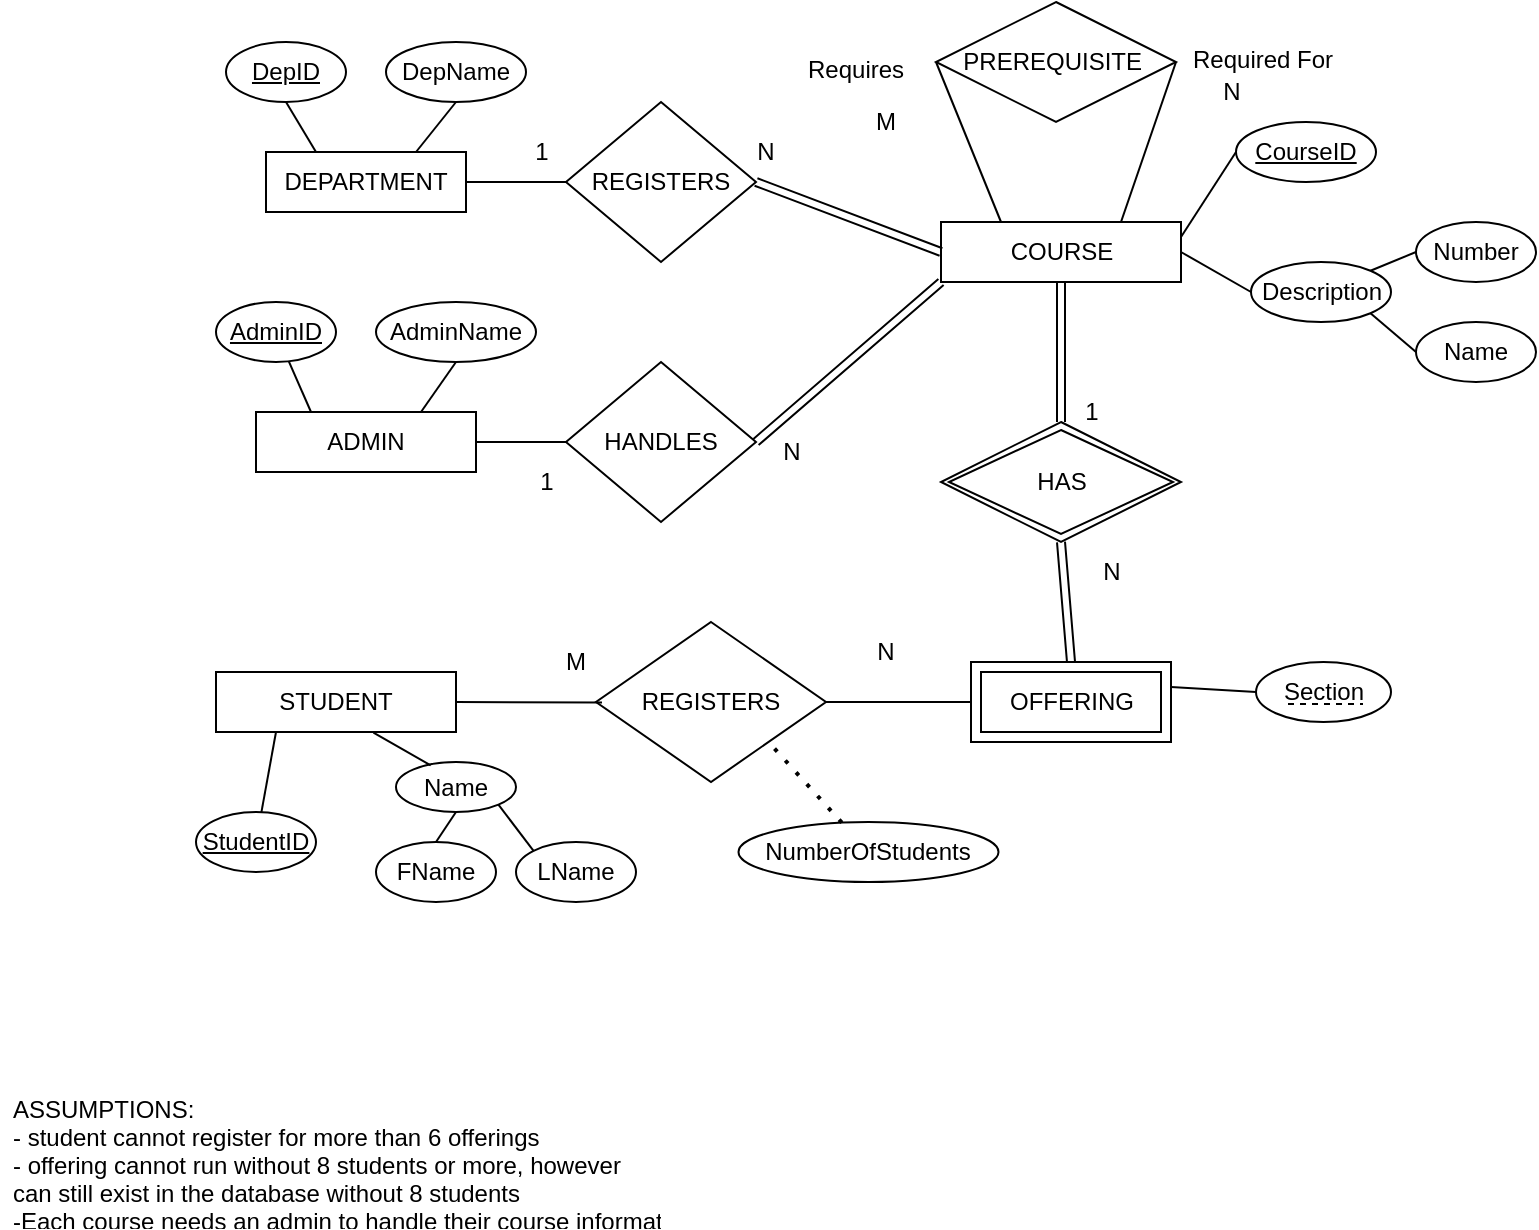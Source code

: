 <mxfile version="20.6.0" type="device"><diagram id="Jwyi4W7dqsdxZ-hLe8Ct" name="Page-1"><mxGraphModel dx="1955" dy="974" grid="1" gridSize="10" guides="1" tooltips="1" connect="1" arrows="1" fold="1" page="1" pageScale="1" pageWidth="850" pageHeight="1100" math="0" shadow="0"><root><mxCell id="0"/><mxCell id="1" parent="0"/><mxCell id="THnXxhQ0MhFMHhrLHTMq-2" value="STUDENT" style="rounded=0;whiteSpace=wrap;html=1;" parent="1" vertex="1"><mxGeometry x="140" y="465" width="120" height="30" as="geometry"/></mxCell><mxCell id="THnXxhQ0MhFMHhrLHTMq-6" value="&lt;u&gt;StudentID&lt;/u&gt;" style="ellipse;whiteSpace=wrap;html=1;" parent="1" vertex="1"><mxGeometry x="130" y="535" width="60" height="30" as="geometry"/></mxCell><mxCell id="THnXxhQ0MhFMHhrLHTMq-7" value="Name" style="ellipse;whiteSpace=wrap;html=1;" parent="1" vertex="1"><mxGeometry x="230" y="510" width="60" height="25" as="geometry"/></mxCell><mxCell id="THnXxhQ0MhFMHhrLHTMq-29" value="" style="endArrow=none;html=1;rounded=0;exitX=0.25;exitY=1;exitDx=0;exitDy=0;" parent="1" source="THnXxhQ0MhFMHhrLHTMq-2" target="THnXxhQ0MhFMHhrLHTMq-6" edge="1"><mxGeometry width="50" height="50" relative="1" as="geometry"><mxPoint x="170" y="510" as="sourcePoint"/><mxPoint x="170" y="570" as="targetPoint"/></mxGeometry></mxCell><mxCell id="THnXxhQ0MhFMHhrLHTMq-30" value="" style="endArrow=none;html=1;rounded=0;exitX=0.656;exitY=1.011;exitDx=0;exitDy=0;exitPerimeter=0;entryX=0.289;entryY=0.067;entryDx=0;entryDy=0;entryPerimeter=0;" parent="1" source="THnXxhQ0MhFMHhrLHTMq-2" edge="1" target="THnXxhQ0MhFMHhrLHTMq-7"><mxGeometry width="50" height="50" relative="1" as="geometry"><mxPoint x="170" y="465" as="sourcePoint"/><mxPoint x="230" y="430" as="targetPoint"/></mxGeometry></mxCell><mxCell id="THnXxhQ0MhFMHhrLHTMq-33" value="REGISTERS" style="rhombus;whiteSpace=wrap;html=1;" parent="1" vertex="1"><mxGeometry x="330" y="440" width="115" height="80" as="geometry"/></mxCell><mxCell id="THnXxhQ0MhFMHhrLHTMq-34" value="" style="endArrow=none;html=1;rounded=0;exitX=1;exitY=0.5;exitDx=0;exitDy=0;entryX=0.026;entryY=0.503;entryDx=0;entryDy=0;entryPerimeter=0;" parent="1" source="THnXxhQ0MhFMHhrLHTMq-2" target="THnXxhQ0MhFMHhrLHTMq-33" edge="1"><mxGeometry width="50" height="50" relative="1" as="geometry"><mxPoint x="450.63" y="604.94" as="sourcePoint"/><mxPoint x="459.38" y="434.94" as="targetPoint"/></mxGeometry></mxCell><mxCell id="THnXxhQ0MhFMHhrLHTMq-35" value="" style="endArrow=none;html=1;rounded=0;exitX=1;exitY=0.5;exitDx=0;exitDy=0;entryX=0;entryY=0.5;entryDx=0;entryDy=0;" parent="1" source="THnXxhQ0MhFMHhrLHTMq-33" target="THnXxhQ0MhFMHhrLHTMq-81" edge="1"><mxGeometry width="50" height="50" relative="1" as="geometry"><mxPoint x="450.63" y="604.94" as="sourcePoint"/><mxPoint x="532.5" y="530" as="targetPoint"/></mxGeometry></mxCell><mxCell id="THnXxhQ0MhFMHhrLHTMq-65" value="M" style="text;html=1;strokeColor=none;fillColor=none;align=center;verticalAlign=middle;whiteSpace=wrap;rounded=0;" parent="1" vertex="1"><mxGeometry x="290" y="445" width="60" height="30" as="geometry"/></mxCell><mxCell id="THnXxhQ0MhFMHhrLHTMq-66" value="N" style="text;html=1;strokeColor=none;fillColor=none;align=center;verticalAlign=middle;whiteSpace=wrap;rounded=0;" parent="1" vertex="1"><mxGeometry x="445" y="440" width="60" height="30" as="geometry"/></mxCell><mxCell id="THnXxhQ0MhFMHhrLHTMq-70" value="LName" style="ellipse;whiteSpace=wrap;html=1;" parent="1" vertex="1"><mxGeometry x="290" y="550" width="60" height="30" as="geometry"/></mxCell><mxCell id="THnXxhQ0MhFMHhrLHTMq-71" value="FName" style="ellipse;whiteSpace=wrap;html=1;" parent="1" vertex="1"><mxGeometry x="220" y="550" width="60" height="30" as="geometry"/></mxCell><mxCell id="THnXxhQ0MhFMHhrLHTMq-72" value="" style="endArrow=none;html=1;rounded=0;entryX=0;entryY=0;entryDx=0;entryDy=0;exitX=1;exitY=1;exitDx=0;exitDy=0;" parent="1" source="THnXxhQ0MhFMHhrLHTMq-7" target="THnXxhQ0MhFMHhrLHTMq-70" edge="1"><mxGeometry width="50" height="50" relative="1" as="geometry"><mxPoint x="240" y="560" as="sourcePoint"/><mxPoint x="260" y="605" as="targetPoint"/></mxGeometry></mxCell><mxCell id="THnXxhQ0MhFMHhrLHTMq-73" value="" style="endArrow=none;html=1;rounded=0;exitX=0.5;exitY=1;exitDx=0;exitDy=0;entryX=0.5;entryY=0;entryDx=0;entryDy=0;" parent="1" source="THnXxhQ0MhFMHhrLHTMq-7" edge="1" target="THnXxhQ0MhFMHhrLHTMq-71"><mxGeometry width="50" height="50" relative="1" as="geometry"><mxPoint x="251.9" y="575.33" as="sourcePoint"/><mxPoint x="280" y="545" as="targetPoint"/></mxGeometry></mxCell><mxCell id="THnXxhQ0MhFMHhrLHTMq-81" value="OFFERING" style="shape=ext;margin=3;double=1;whiteSpace=wrap;html=1;align=center;shadow=0;" parent="1" vertex="1"><mxGeometry x="517.5" y="460" width="100" height="40" as="geometry"/></mxCell><mxCell id="THnXxhQ0MhFMHhrLHTMq-83" value="COURSE" style="rounded=0;whiteSpace=wrap;html=1;" parent="1" vertex="1"><mxGeometry x="502.5" y="240" width="120" height="30" as="geometry"/></mxCell><mxCell id="THnXxhQ0MhFMHhrLHTMq-85" value="" style="endArrow=none;html=1;rounded=0;exitX=0.5;exitY=1;exitDx=0;exitDy=0;entryX=0.5;entryY=0;entryDx=0;entryDy=0;shape=link;" parent="1" source="THnXxhQ0MhFMHhrLHTMq-83" target="THnXxhQ0MhFMHhrLHTMq-87" edge="1"><mxGeometry width="50" height="50" relative="1" as="geometry"><mxPoint x="700" y="380.0" as="sourcePoint"/><mxPoint x="562.5" y="325.0" as="targetPoint"/></mxGeometry></mxCell><mxCell id="THnXxhQ0MhFMHhrLHTMq-86" value="" style="endArrow=none;html=1;rounded=0;exitX=0.5;exitY=1;exitDx=0;exitDy=0;entryX=0.5;entryY=0;entryDx=0;entryDy=0;shape=link;" parent="1" source="THnXxhQ0MhFMHhrLHTMq-87" target="THnXxhQ0MhFMHhrLHTMq-81" edge="1"><mxGeometry width="50" height="50" relative="1" as="geometry"><mxPoint x="562.5" y="405.0" as="sourcePoint"/><mxPoint x="572.5" y="335.0" as="targetPoint"/></mxGeometry></mxCell><mxCell id="THnXxhQ0MhFMHhrLHTMq-87" value="HAS" style="shape=rhombus;double=1;perimeter=rhombusPerimeter;whiteSpace=wrap;html=1;align=center;shadow=0;" parent="1" vertex="1"><mxGeometry x="502.5" y="340" width="120" height="60" as="geometry"/></mxCell><mxCell id="THnXxhQ0MhFMHhrLHTMq-91" value="" style="endArrow=none;html=1;rounded=0;exitX=0;exitY=0.5;exitDx=0;exitDy=0;entryX=0.25;entryY=0;entryDx=0;entryDy=0;" parent="1" source="THnXxhQ0MhFMHhrLHTMq-93" target="THnXxhQ0MhFMHhrLHTMq-83" edge="1"><mxGeometry width="50" height="50" relative="1" as="geometry"><mxPoint x="495" y="162.5" as="sourcePoint"/><mxPoint x="572.5" y="350.0" as="targetPoint"/></mxGeometry></mxCell><mxCell id="THnXxhQ0MhFMHhrLHTMq-92" value="" style="endArrow=none;html=1;rounded=0;exitX=1;exitY=0.5;exitDx=0;exitDy=0;entryX=0.75;entryY=0;entryDx=0;entryDy=0;" parent="1" source="THnXxhQ0MhFMHhrLHTMq-93" target="THnXxhQ0MhFMHhrLHTMq-83" edge="1"><mxGeometry width="50" height="50" relative="1" as="geometry"><mxPoint x="625" y="162.5" as="sourcePoint"/><mxPoint x="542.5" y="250.0" as="targetPoint"/></mxGeometry></mxCell><mxCell id="THnXxhQ0MhFMHhrLHTMq-93" value="PREREQUISITE&amp;nbsp;" style="shape=rhombus;perimeter=rhombusPerimeter;whiteSpace=wrap;html=1;align=center;shadow=0;" parent="1" vertex="1"><mxGeometry x="500" y="130" width="120" height="60" as="geometry"/></mxCell><mxCell id="THnXxhQ0MhFMHhrLHTMq-94" value="M" style="text;html=1;strokeColor=none;fillColor=none;align=center;verticalAlign=middle;whiteSpace=wrap;rounded=0;" parent="1" vertex="1"><mxGeometry x="445" y="175" width="60" height="30" as="geometry"/></mxCell><mxCell id="THnXxhQ0MhFMHhrLHTMq-95" value="N" style="text;html=1;strokeColor=none;fillColor=none;align=center;verticalAlign=middle;whiteSpace=wrap;rounded=0;" parent="1" vertex="1"><mxGeometry x="617.5" y="160" width="60" height="30" as="geometry"/></mxCell><mxCell id="THnXxhQ0MhFMHhrLHTMq-97" value="1" style="text;html=1;strokeColor=none;fillColor=none;align=center;verticalAlign=middle;whiteSpace=wrap;rounded=0;" parent="1" vertex="1"><mxGeometry x="547.5" y="320" width="60" height="30" as="geometry"/></mxCell><mxCell id="THnXxhQ0MhFMHhrLHTMq-98" value="N" style="text;html=1;strokeColor=none;fillColor=none;align=center;verticalAlign=middle;whiteSpace=wrap;rounded=0;" parent="1" vertex="1"><mxGeometry x="557.5" y="400" width="60" height="30" as="geometry"/></mxCell><mxCell id="THnXxhQ0MhFMHhrLHTMq-103" value="Number" style="ellipse;whiteSpace=wrap;html=1;" parent="1" vertex="1"><mxGeometry x="740" y="240" width="60" height="30" as="geometry"/></mxCell><mxCell id="THnXxhQ0MhFMHhrLHTMq-104" value="" style="endArrow=none;html=1;rounded=0;entryX=0;entryY=0.5;entryDx=0;entryDy=0;exitX=1;exitY=0;exitDx=0;exitDy=0;" parent="1" source="THnXxhQ0MhFMHhrLHTMq-123" target="THnXxhQ0MhFMHhrLHTMq-103" edge="1"><mxGeometry width="50" height="50" relative="1" as="geometry"><mxPoint x="622.5" y="243.45" as="sourcePoint"/><mxPoint x="443.2" y="265.0" as="targetPoint"/></mxGeometry></mxCell><mxCell id="THnXxhQ0MhFMHhrLHTMq-106" value="Name" style="ellipse;whiteSpace=wrap;html=1;" parent="1" vertex="1"><mxGeometry x="740" y="290" width="60" height="30" as="geometry"/></mxCell><mxCell id="THnXxhQ0MhFMHhrLHTMq-107" value="" style="endArrow=none;html=1;rounded=0;entryX=0;entryY=0.5;entryDx=0;entryDy=0;exitX=1;exitY=1;exitDx=0;exitDy=0;" parent="1" source="THnXxhQ0MhFMHhrLHTMq-123" target="THnXxhQ0MhFMHhrLHTMq-106" edge="1"><mxGeometry width="50" height="50" relative="1" as="geometry"><mxPoint x="627.161" y="265.481" as="sourcePoint"/><mxPoint x="608.2" y="235.0" as="targetPoint"/></mxGeometry></mxCell><mxCell id="THnXxhQ0MhFMHhrLHTMq-109" value="Section" style="ellipse;whiteSpace=wrap;html=1;" parent="1" vertex="1"><mxGeometry x="660" y="460" width="67.5" height="30" as="geometry"/></mxCell><mxCell id="THnXxhQ0MhFMHhrLHTMq-110" value="" style="endArrow=none;html=1;rounded=0;exitX=1;exitY=0.25;exitDx=0;exitDy=0;entryX=0;entryY=0.5;entryDx=0;entryDy=0;" parent="1" target="THnXxhQ0MhFMHhrLHTMq-109" edge="1"><mxGeometry width="50" height="50" relative="1" as="geometry"><mxPoint x="617.5" y="472.5" as="sourcePoint"/><mxPoint x="507.5" y="490.0" as="targetPoint"/></mxGeometry></mxCell><mxCell id="THnXxhQ0MhFMHhrLHTMq-115" value="" style="endArrow=none;dashed=1;html=1;rounded=0;" parent="1" edge="1"><mxGeometry width="50" height="50" relative="1" as="geometry"><mxPoint x="676" y="481" as="sourcePoint"/><mxPoint x="713.5" y="481" as="targetPoint"/><Array as="points"><mxPoint x="683.5" y="481"/><mxPoint x="693.5" y="481"/></Array></mxGeometry></mxCell><mxCell id="THnXxhQ0MhFMHhrLHTMq-118" value="Requires" style="text;strokeColor=none;fillColor=none;spacingLeft=4;spacingRight=4;overflow=hidden;rotatable=0;points=[[0,0.5],[1,0.5]];portConstraint=eastwest;fontSize=12;shadow=0;" parent="1" vertex="1"><mxGeometry x="430" y="150" width="72.5" height="30" as="geometry"/></mxCell><mxCell id="THnXxhQ0MhFMHhrLHTMq-119" value="Required For" style="text;strokeColor=none;fillColor=none;spacingLeft=4;spacingRight=4;overflow=hidden;rotatable=0;points=[[0,0.5],[1,0.5]];portConstraint=eastwest;fontSize=12;shadow=0;" parent="1" vertex="1"><mxGeometry x="622.5" y="145" width="82.5" height="30" as="geometry"/></mxCell><mxCell id="THnXxhQ0MhFMHhrLHTMq-123" value="Description" style="ellipse;whiteSpace=wrap;html=1;" parent="1" vertex="1"><mxGeometry x="657.5" y="260" width="70" height="30" as="geometry"/></mxCell><mxCell id="THnXxhQ0MhFMHhrLHTMq-124" value="" style="endArrow=none;html=1;rounded=0;entryX=1;entryY=0.5;entryDx=0;entryDy=0;exitX=0;exitY=0.5;exitDx=0;exitDy=0;" parent="1" source="THnXxhQ0MhFMHhrLHTMq-123" target="THnXxhQ0MhFMHhrLHTMq-83" edge="1"><mxGeometry width="50" height="50" relative="1" as="geometry"><mxPoint x="706.461" y="254.519" as="sourcePoint"/><mxPoint x="750.0" y="235" as="targetPoint"/></mxGeometry></mxCell><mxCell id="THnXxhQ0MhFMHhrLHTMq-128" value="ASSUMPTIONS:&#10;- student cannot register for more than 6 offerings&#10;- offering cannot run without 8 students or more, however&#10;can still exist in the database without 8 students&#10;-Each course needs an admin to handle their course information" style="text;strokeColor=none;fillColor=none;spacingLeft=4;spacingRight=4;overflow=hidden;rotatable=0;points=[[0,0.5],[1,0.5]];portConstraint=eastwest;fontSize=12;shadow=0;" parent="1" vertex="1"><mxGeometry x="32.5" y="670" width="335" height="70" as="geometry"/></mxCell><mxCell id="Iq12oQL9o-DvDUfT1R10-2" value="DEPARTMENT" style="rounded=0;whiteSpace=wrap;html=1;" vertex="1" parent="1"><mxGeometry x="165" y="205" width="100" height="30" as="geometry"/></mxCell><mxCell id="Iq12oQL9o-DvDUfT1R10-3" value="REGISTERS" style="rhombus;whiteSpace=wrap;html=1;" vertex="1" parent="1"><mxGeometry x="315" y="180" width="95" height="80" as="geometry"/></mxCell><mxCell id="Iq12oQL9o-DvDUfT1R10-5" value="" style="endArrow=none;html=1;rounded=0;exitX=1;exitY=0.5;exitDx=0;exitDy=0;" edge="1" parent="1" source="Iq12oQL9o-DvDUfT1R10-2" target="Iq12oQL9o-DvDUfT1R10-3"><mxGeometry width="50" height="50" relative="1" as="geometry"><mxPoint x="365" y="355" as="sourcePoint"/><mxPoint x="415" y="305" as="targetPoint"/></mxGeometry></mxCell><mxCell id="Iq12oQL9o-DvDUfT1R10-16" value="" style="endArrow=none;html=1;rounded=0;exitX=0;exitY=0.5;exitDx=0;exitDy=0;entryX=1;entryY=0.5;entryDx=0;entryDy=0;shape=link;" edge="1" parent="1" source="THnXxhQ0MhFMHhrLHTMq-83" target="Iq12oQL9o-DvDUfT1R10-3"><mxGeometry width="50" height="50" relative="1" as="geometry"><mxPoint x="460" y="270" as="sourcePoint"/><mxPoint x="460" y="340" as="targetPoint"/></mxGeometry></mxCell><mxCell id="Iq12oQL9o-DvDUfT1R10-18" value="N" style="text;html=1;strokeColor=none;fillColor=none;align=center;verticalAlign=middle;whiteSpace=wrap;rounded=0;" vertex="1" parent="1"><mxGeometry x="385" y="190" width="60" height="30" as="geometry"/></mxCell><mxCell id="Iq12oQL9o-DvDUfT1R10-19" value="1" style="text;html=1;strokeColor=none;fillColor=none;align=center;verticalAlign=middle;whiteSpace=wrap;rounded=0;" vertex="1" parent="1"><mxGeometry x="272.5" y="190" width="60" height="30" as="geometry"/></mxCell><mxCell id="Iq12oQL9o-DvDUfT1R10-20" value="DepName" style="ellipse;whiteSpace=wrap;html=1;" vertex="1" parent="1"><mxGeometry x="225" y="150" width="70" height="30" as="geometry"/></mxCell><mxCell id="Iq12oQL9o-DvDUfT1R10-21" value="" style="endArrow=none;html=1;rounded=0;exitX=0.75;exitY=0;exitDx=0;exitDy=0;entryX=0.5;entryY=1;entryDx=0;entryDy=0;" edge="1" parent="1" target="Iq12oQL9o-DvDUfT1R10-20" source="Iq12oQL9o-DvDUfT1R10-2"><mxGeometry width="50" height="50" relative="1" as="geometry"><mxPoint x="225" y="200" as="sourcePoint"/><mxPoint x="13.75" y="170.0" as="targetPoint"/></mxGeometry></mxCell><mxCell id="Iq12oQL9o-DvDUfT1R10-24" value="&lt;u&gt;DepID&lt;/u&gt;" style="ellipse;whiteSpace=wrap;html=1;" vertex="1" parent="1"><mxGeometry x="145" y="150" width="60" height="30" as="geometry"/></mxCell><mxCell id="Iq12oQL9o-DvDUfT1R10-35" value="" style="endArrow=none;html=1;rounded=0;entryX=0.5;entryY=1;entryDx=0;entryDy=0;exitX=0.25;exitY=0;exitDx=0;exitDy=0;" edge="1" parent="1" source="Iq12oQL9o-DvDUfT1R10-2" target="Iq12oQL9o-DvDUfT1R10-24"><mxGeometry width="50" height="50" relative="1" as="geometry"><mxPoint x="325" y="315" as="sourcePoint"/><mxPoint x="375" y="265" as="targetPoint"/></mxGeometry></mxCell><mxCell id="Iq12oQL9o-DvDUfT1R10-41" value="NumberOfStudents" style="ellipse;whiteSpace=wrap;html=1;" vertex="1" parent="1"><mxGeometry x="401.25" y="540" width="130" height="30" as="geometry"/></mxCell><mxCell id="Iq12oQL9o-DvDUfT1R10-43" value="ADMIN" style="rounded=0;whiteSpace=wrap;html=1;" vertex="1" parent="1"><mxGeometry x="160" y="335" width="110" height="30" as="geometry"/></mxCell><mxCell id="Iq12oQL9o-DvDUfT1R10-44" value="HANDLES" style="rhombus;whiteSpace=wrap;html=1;" vertex="1" parent="1"><mxGeometry x="315" y="310" width="95" height="80" as="geometry"/></mxCell><mxCell id="Iq12oQL9o-DvDUfT1R10-47" value="" style="endArrow=none;html=1;rounded=0;entryX=0;entryY=0.5;entryDx=0;entryDy=0;exitX=1;exitY=0.5;exitDx=0;exitDy=0;" edge="1" parent="1" source="Iq12oQL9o-DvDUfT1R10-43" target="Iq12oQL9o-DvDUfT1R10-44"><mxGeometry width="50" height="50" relative="1" as="geometry"><mxPoint x="435" y="360" as="sourcePoint"/><mxPoint x="512.5" y="280" as="targetPoint"/></mxGeometry></mxCell><mxCell id="Iq12oQL9o-DvDUfT1R10-49" value="" style="endArrow=none;html=1;rounded=0;exitX=0;exitY=1;exitDx=0;exitDy=0;entryX=1;entryY=0.5;entryDx=0;entryDy=0;shape=link;" edge="1" parent="1" source="THnXxhQ0MhFMHhrLHTMq-83" target="Iq12oQL9o-DvDUfT1R10-44"><mxGeometry width="50" height="50" relative="1" as="geometry"><mxPoint x="485" y="285" as="sourcePoint"/><mxPoint x="490" y="345" as="targetPoint"/></mxGeometry></mxCell><mxCell id="Iq12oQL9o-DvDUfT1R10-50" value="N" style="text;html=1;strokeColor=none;fillColor=none;align=center;verticalAlign=middle;whiteSpace=wrap;rounded=0;" vertex="1" parent="1"><mxGeometry x="397.5" y="340" width="60" height="30" as="geometry"/></mxCell><mxCell id="Iq12oQL9o-DvDUfT1R10-51" value="1" style="text;html=1;align=center;verticalAlign=middle;resizable=0;points=[];autosize=1;strokeColor=none;fillColor=none;" vertex="1" parent="1"><mxGeometry x="290" y="355" width="30" height="30" as="geometry"/></mxCell><mxCell id="Iq12oQL9o-DvDUfT1R10-53" value="AdminName" style="ellipse;whiteSpace=wrap;html=1;" vertex="1" parent="1"><mxGeometry x="220" y="280" width="80" height="30" as="geometry"/></mxCell><mxCell id="Iq12oQL9o-DvDUfT1R10-54" value="" style="endArrow=none;html=1;rounded=0;entryX=0.5;entryY=1;entryDx=0;entryDy=0;exitX=0.75;exitY=0;exitDx=0;exitDy=0;" edge="1" parent="1" target="Iq12oQL9o-DvDUfT1R10-53" source="Iq12oQL9o-DvDUfT1R10-43"><mxGeometry width="50" height="50" relative="1" as="geometry"><mxPoint x="240" y="330" as="sourcePoint"/><mxPoint x="8.75" y="300.0" as="targetPoint"/></mxGeometry></mxCell><mxCell id="Iq12oQL9o-DvDUfT1R10-55" value="&lt;u&gt;AdminID&lt;/u&gt;" style="ellipse;whiteSpace=wrap;html=1;" vertex="1" parent="1"><mxGeometry x="140" y="280" width="60" height="30" as="geometry"/></mxCell><mxCell id="Iq12oQL9o-DvDUfT1R10-56" value="" style="endArrow=none;html=1;rounded=0;exitX=0.25;exitY=0;exitDx=0;exitDy=0;" edge="1" parent="1" target="Iq12oQL9o-DvDUfT1R10-55" source="Iq12oQL9o-DvDUfT1R10-43"><mxGeometry width="50" height="50" relative="1" as="geometry"><mxPoint x="185" y="335" as="sourcePoint"/><mxPoint x="370" y="395" as="targetPoint"/></mxGeometry></mxCell><mxCell id="Iq12oQL9o-DvDUfT1R10-57" value="&lt;u&gt;CourseID&lt;/u&gt;" style="ellipse;whiteSpace=wrap;html=1;" vertex="1" parent="1"><mxGeometry x="650" y="190" width="70" height="30" as="geometry"/></mxCell><mxCell id="Iq12oQL9o-DvDUfT1R10-58" value="" style="endArrow=none;html=1;rounded=0;entryX=1;entryY=0.25;entryDx=0;entryDy=0;exitX=0;exitY=0.5;exitDx=0;exitDy=0;" edge="1" parent="1" source="Iq12oQL9o-DvDUfT1R10-57" target="THnXxhQ0MhFMHhrLHTMq-83"><mxGeometry width="50" height="50" relative="1" as="geometry"><mxPoint x="715.211" y="214.519" as="sourcePoint"/><mxPoint x="631.25" y="215" as="targetPoint"/></mxGeometry></mxCell><mxCell id="Iq12oQL9o-DvDUfT1R10-61" value="" style="endArrow=none;dashed=1;html=1;dashPattern=1 3;strokeWidth=2;rounded=0;entryX=1;entryY=1;entryDx=0;entryDy=0;" edge="1" parent="1" source="Iq12oQL9o-DvDUfT1R10-41" target="THnXxhQ0MhFMHhrLHTMq-33"><mxGeometry width="50" height="50" relative="1" as="geometry"><mxPoint x="350" y="580" as="sourcePoint"/><mxPoint x="400" y="530" as="targetPoint"/></mxGeometry></mxCell></root></mxGraphModel></diagram></mxfile>
